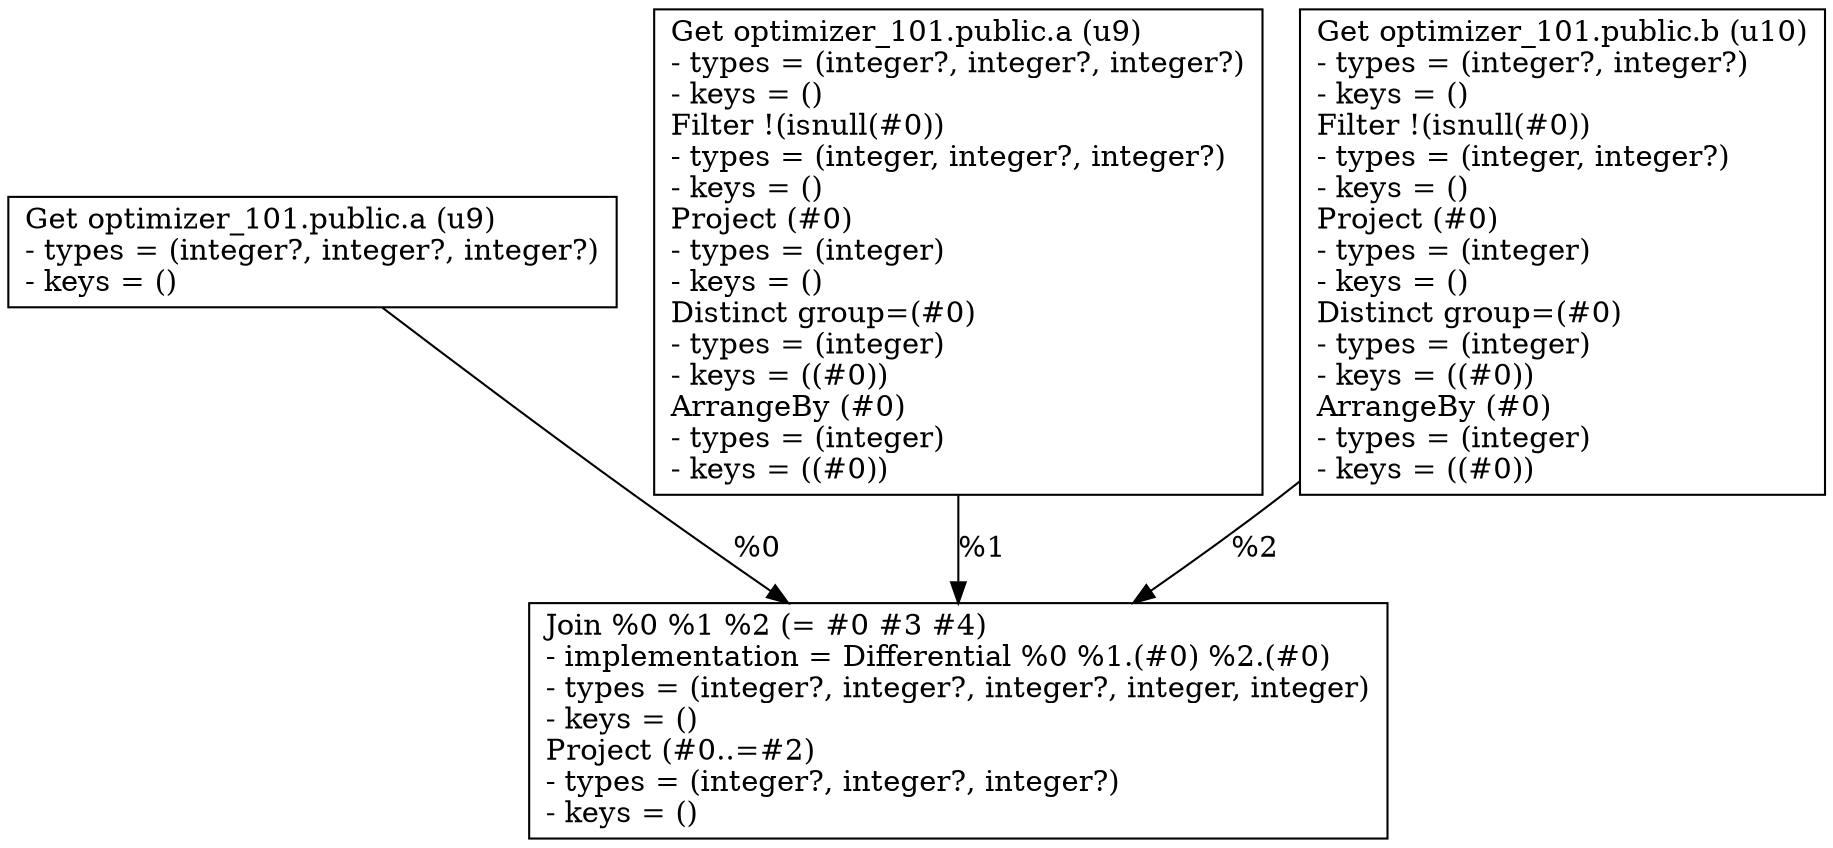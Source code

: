 digraph G {
    node0 [shape = record, label="Get optimizer_101.public.a (u9)\l- types = (integer?, integer?, integer?)\l- keys = ()\l"]
    node1 [shape = record, label="Get optimizer_101.public.a (u9)\l- types = (integer?, integer?, integer?)\l- keys = ()\lFilter !(isnull(#0))\l- types = (integer, integer?, integer?)\l- keys = ()\lProject (#0)\l- types = (integer)\l- keys = ()\lDistinct group=(#0)\l- types = (integer)\l- keys = ((#0))\lArrangeBy (#0)\l- types = (integer)\l- keys = ((#0))\l"]
    node2 [shape = record, label="Get optimizer_101.public.b (u10)\l- types = (integer?, integer?)\l- keys = ()\lFilter !(isnull(#0))\l- types = (integer, integer?)\l- keys = ()\lProject (#0)\l- types = (integer)\l- keys = ()\lDistinct group=(#0)\l- types = (integer)\l- keys = ((#0))\lArrangeBy (#0)\l- types = (integer)\l- keys = ((#0))\l"]
    node3 [shape = record, label="Join %0 %1 %2 (= #0 #3 #4)\l- implementation = Differential %0 %1.(#0) %2.(#0)\l- types = (integer?, integer?, integer?, integer, integer)\l- keys = ()\lProject (#0..=#2)\l- types = (integer?, integer?, integer?)\l- keys = ()\l"]
    node1 -> node3 [label = "%1\l"]
    node2 -> node3 [label = "%2\l"]
    node0 -> node3 [label = "%0\l"]
}
